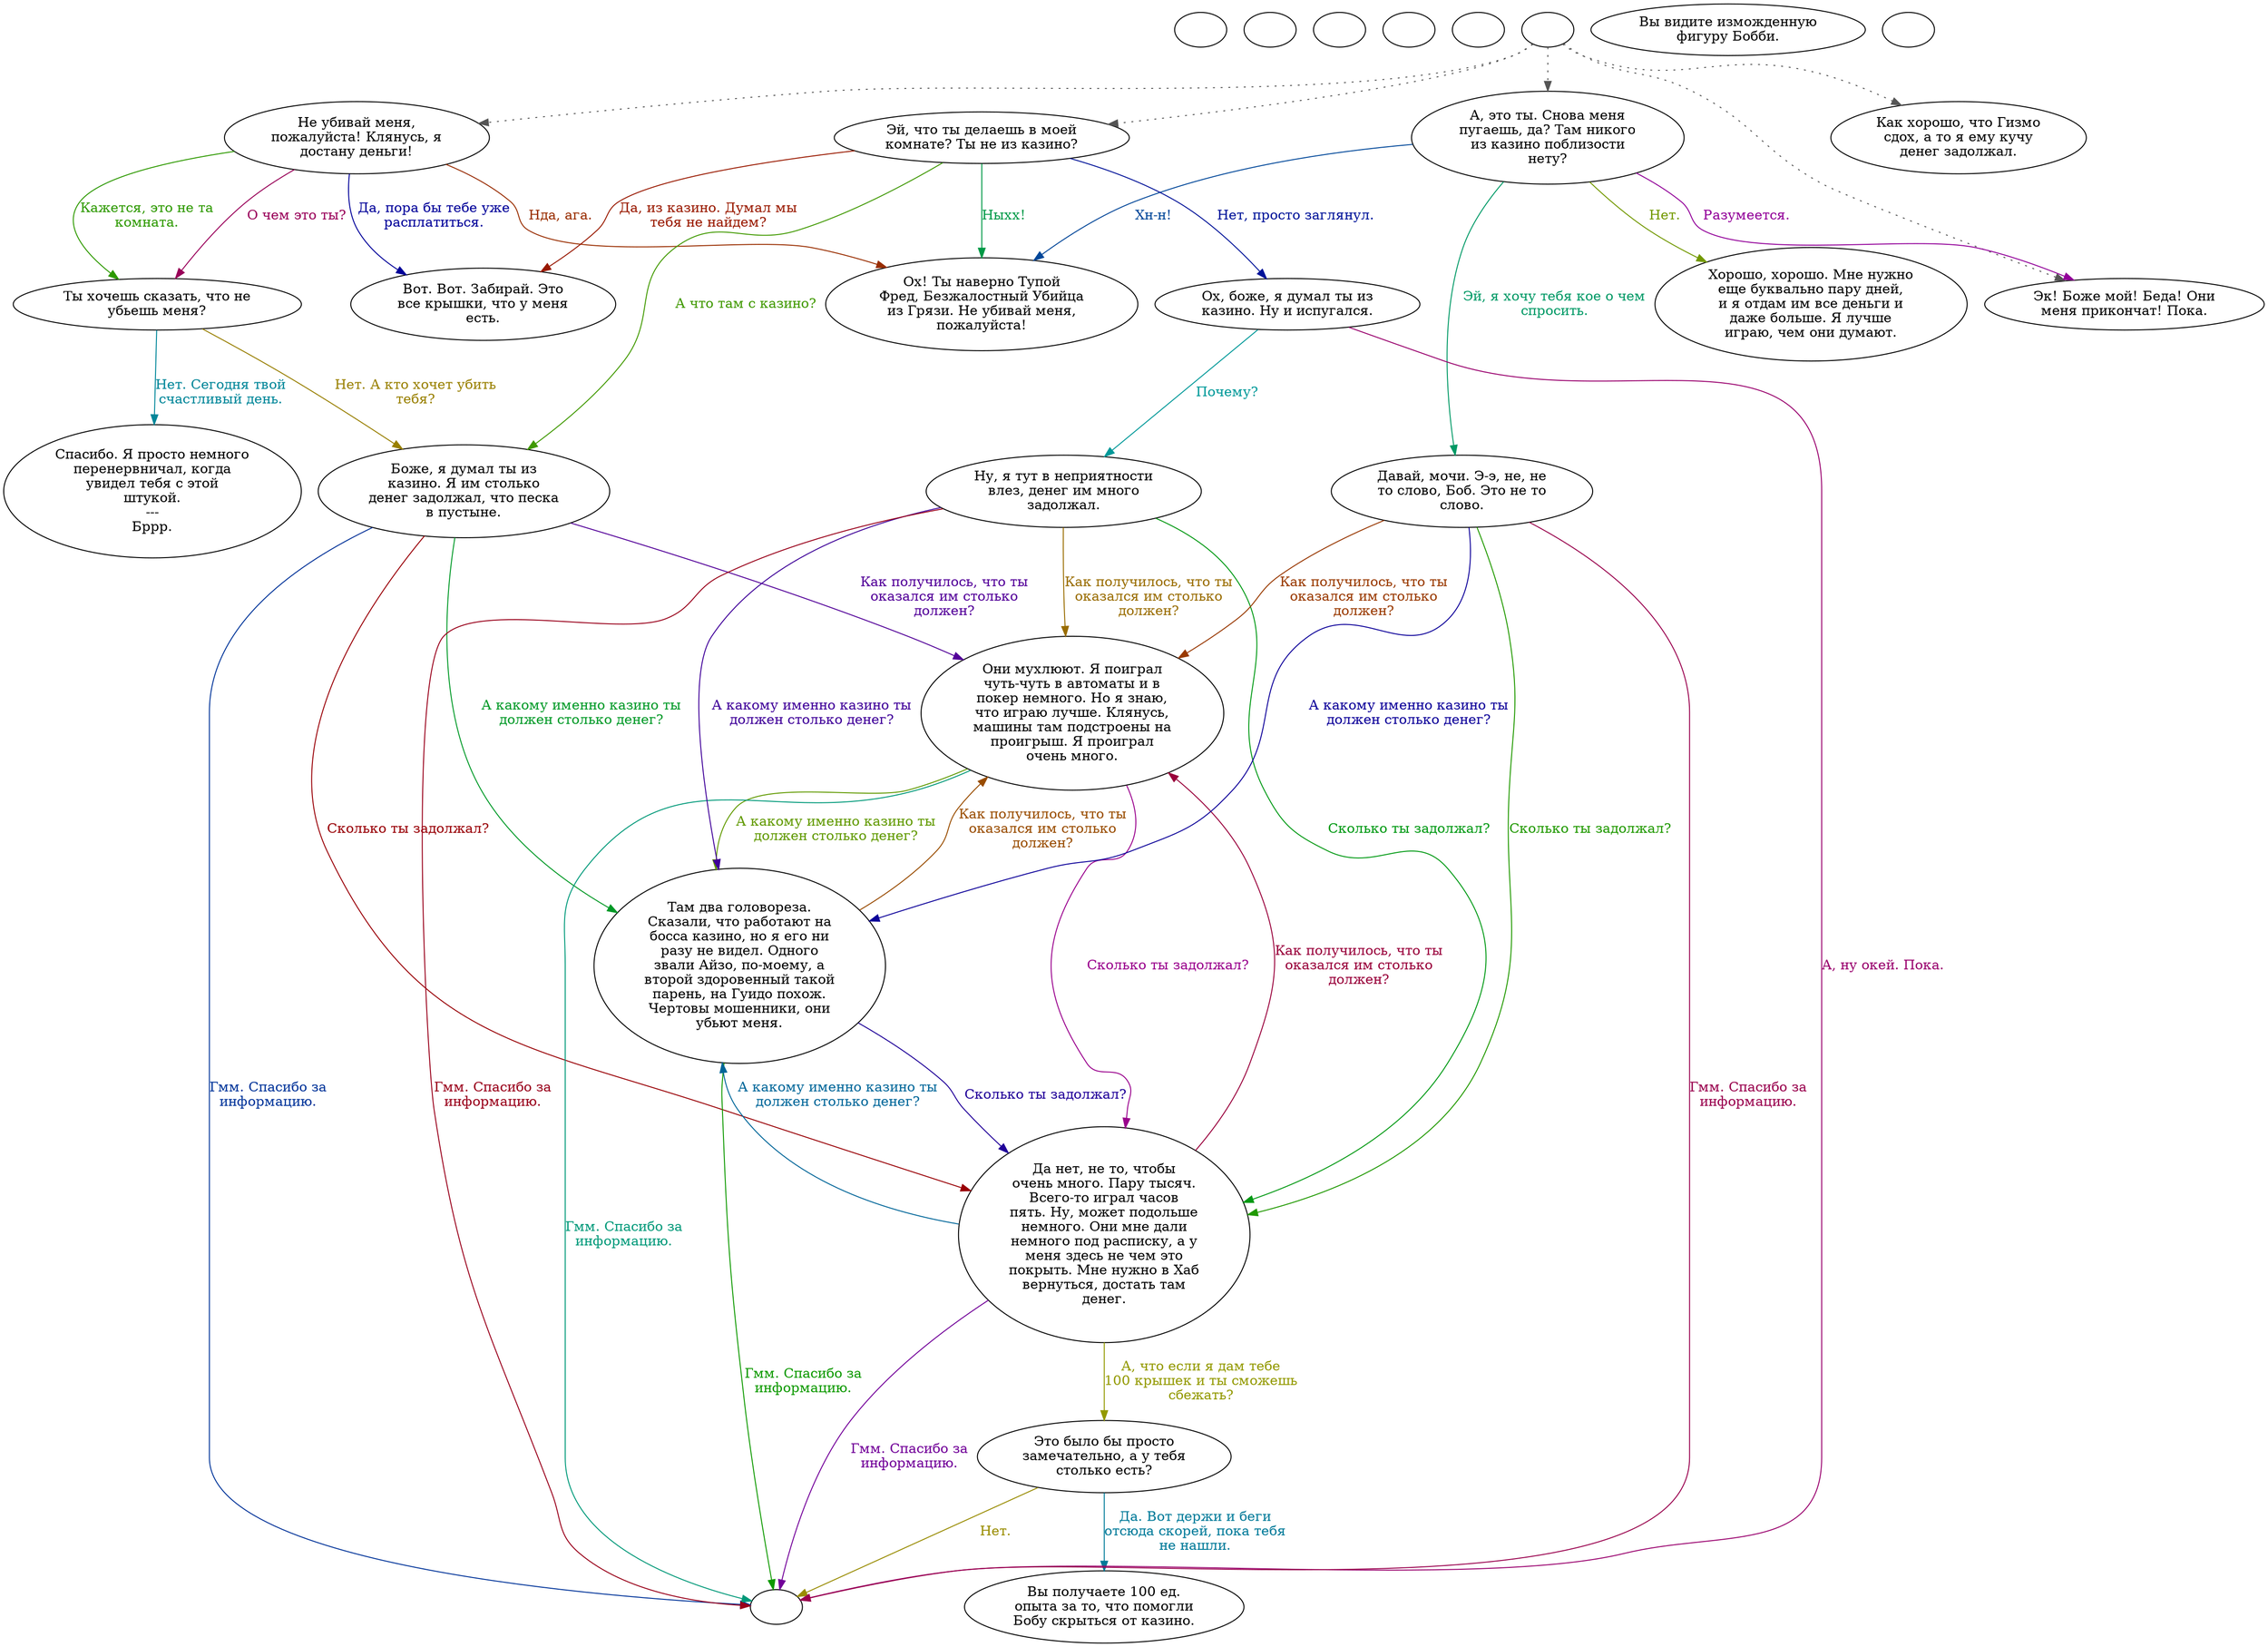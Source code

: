 digraph jtbob {
  "start" [style=filled       fillcolor="#FFFFFF"       color="#000000"]
  "start" [label=""]
  "critter_p_proc" [style=filled       fillcolor="#FFFFFF"       color="#000000"]
  "critter_p_proc" [label=""]
  "damage_p_proc" [style=filled       fillcolor="#FFFFFF"       color="#000000"]
  "damage_p_proc" [label=""]
  "pickup_p_proc" [style=filled       fillcolor="#FFFFFF"       color="#000000"]
  "pickup_p_proc" [label=""]
  "destroy_p_proc" [style=filled       fillcolor="#FFFFFF"       color="#000000"]
  "destroy_p_proc" [label=""]
  "talk_p_proc" [style=filled       fillcolor="#FFFFFF"       color="#000000"]
  "talk_p_proc" -> "bob15" [style=dotted color="#555555"]
  "talk_p_proc" -> "bob9" [style=dotted color="#555555"]
  "talk_p_proc" -> "bob0" [style=dotted color="#555555"]
  "talk_p_proc" -> "bob13" [style=dotted color="#555555"]
  "talk_p_proc" -> "bob10" [style=dotted color="#555555"]
  "talk_p_proc" [label=""]
  "look_at_p_proc" [style=filled       fillcolor="#FFFFFF"       color="#000000"]
  "look_at_p_proc" [label="Вы видите изможденную\nфигуру Бобби."]
  "map_enter_p_proc" [style=filled       fillcolor="#FFFFFF"       color="#000000"]
  "map_enter_p_proc" [label=""]
  "bob0" [style=filled       fillcolor="#FFFFFF"       color="#000000"]
  "bob0" [label="Не убивай меня,\nпожалуйста! Клянусь, я\nдостану деньги!"]
  "bob0" -> "bob1" [label="Нда, ага." color="#992D00" fontcolor="#992D00"]
  "bob0" -> "bob2" [label="Да, пора бы тебе уже\nрасплатиться." color="#000099" fontcolor="#000099"]
  "bob0" -> "bob3" [label="Кажется, это не та\nкомната." color="#2D9900" fontcolor="#2D9900"]
  "bob0" -> "bob3" [label="О чем это ты?" color="#990059" fontcolor="#990059"]
  "bob1" [style=filled       fillcolor="#FFFFFF"       color="#000000"]
  "bob1" [label="Ох! Ты наверно Тупой\nФред, Безжалостный Убийца\nиз Грязи. Не убивай меня,\nпожалуйста!"]
  "bob2" [style=filled       fillcolor="#FFFFFF"       color="#000000"]
  "bob2" [label="Вот. Вот. Забирай. Это\nвсе крышки, что у меня\nесть."]
  "bob3" [style=filled       fillcolor="#FFFFFF"       color="#000000"]
  "bob3" [label="Ты хочешь сказать, что не\nубьешь меня?"]
  "bob3" -> "bob4" [label="Нет. Сегодня твой\nсчастливый день." color="#008699" fontcolor="#008699"]
  "bob3" -> "bob5" [label="Нет. А кто хочет убить\nтебя?" color="#998000" fontcolor="#998000"]
  "bob4" [style=filled       fillcolor="#FFFFFF"       color="#000000"]
  "bob4" [label="Спасибо. Я просто немного\nперенервничал, когда\nувидел тебя с этой\nштукой.\n---\nБррр."]
  "bob5" [style=filled       fillcolor="#FFFFFF"       color="#000000"]
  "bob5" [label="Боже, я думал ты из\nказино. Я им столько\nденег задолжал, что песка\nв пустыне."]
  "bob5" -> "bob6" [label="Как получилось, что ты\nоказался им столько\nдолжен?" color="#530099" fontcolor="#530099"]
  "bob5" -> "bob7" [label="А какому именно казино ты\nдолжен столько денег?" color="#009926" fontcolor="#009926"]
  "bob5" -> "bob8" [label="Сколько ты задолжал?" color="#990006" fontcolor="#990006"]
  "bob5" -> "bobend" [label="Гмм. Спасибо за\nинформацию." color="#003399" fontcolor="#003399"]
  "bob6" [style=filled       fillcolor="#FFFFFF"       color="#000000"]
  "bob6" [label="Они мухлюют. Я поиграл\nчуть-чуть в автоматы и в\nпокер немного. Но я знаю,\nчто играю лучше. Клянусь,\nмашины там подстроены на\nпроигрыш. Я проиграл\nочень много."]
  "bob6" -> "bob7" [label="А какому именно казино ты\nдолжен столько денег?" color="#609900" fontcolor="#609900"]
  "bob6" -> "bob8" [label="Сколько ты задолжал?" color="#99008C" fontcolor="#99008C"]
  "bob6" -> "bobend" [label="Гмм. Спасибо за\nинформацию." color="#009979" fontcolor="#009979"]
  "bob7" [style=filled       fillcolor="#FFFFFF"       color="#000000"]
  "bob7" [label="Там два головореза.\nСказали, что работают на\nбосса казино, но я его ни\nразу не видел. Одного\nзвали Айзо, по-моему, а\nвторой здоровенный такой\nпарень, на Гуидо похож.\nЧертовы мошенники, они\nубьют меня."]
  "bob7" -> "bob6" [label="Как получилось, что ты\nоказался им столько\nдолжен?" color="#994C00" fontcolor="#994C00"]
  "bob7" -> "bob8" [label="Сколько ты задолжал?" color="#200099" fontcolor="#200099"]
  "bob7" -> "bobend" [label="Гмм. Спасибо за\nинформацию." color="#0D9900" fontcolor="#0D9900"]
  "bob8" [style=filled       fillcolor="#FFFFFF"       color="#000000"]
  "bob8" [label="Да нет, не то, чтобы\nочень много. Пару тысяч.\nВсего-то играл часов\nпять. Ну, может подольше\nнемного. Они мне дали\nнемного под расписку, а у\nменя здесь не чем это\nпокрыть. Мне нужно в Хаб\nвернуться, достать там\nденег."]
  "bob8" -> "bob6" [label="Как получилось, что ты\nоказался им столько\nдолжен?" color="#99003A" fontcolor="#99003A"]
  "bob8" -> "bob7" [label="А какому именно казино ты\nдолжен столько денег?" color="#006699" fontcolor="#006699"]
  "bob8" -> "bob17" [label="А, что если я дам тебе\n100 крышек и ты сможешь\nсбежать?" color="#939900" fontcolor="#939900"]
  "bob8" -> "bobend" [label="Гмм. Спасибо за\nинформацию." color="#720099" fontcolor="#720099"]
  "bob9" [style=filled       fillcolor="#FFFFFF"       color="#000000"]
  "bob9" [label="Как хорошо, что Гизмо\nсдох, а то я ему кучу\nденег задолжал."]
  "bob10" [style=filled       fillcolor="#FFFFFF"       color="#000000"]
  "bob10" [label="Эй, что ты делаешь в моей\nкомнате? Ты не из казино?"]
  "bob10" -> "bob1" [label="Ныхх!" color="#009946" fontcolor="#009946"]
  "bob10" -> "bob2" [label="Да, из казино. Думал мы\nтебя не найдем?" color="#991900" fontcolor="#991900"]
  "bob10" -> "bob11" [label="Нет, просто заглянул." color="#001399" fontcolor="#001399"]
  "bob10" -> "bob5" [label="А что там с казино?" color="#409900" fontcolor="#409900"]
  "bob11" [style=filled       fillcolor="#FFFFFF"       color="#000000"]
  "bob11" [label="Ох, боже, я думал ты из\nказино. Ну и испугался."]
  "bob11" -> "bobend" [label="А, ну окей. Пока." color="#99006D" fontcolor="#99006D"]
  "bob11" -> "bob12" [label="Почему?" color="#009999" fontcolor="#009999"]
  "bob12" [style=filled       fillcolor="#FFFFFF"       color="#000000"]
  "bob12" [label="Ну, я тут в неприятности\nвлез, денег им много\nзадолжал."]
  "bob12" -> "bob6" [label="Как получилось, что ты\nоказался им столько\nдолжен?" color="#996C00" fontcolor="#996C00"]
  "bob12" -> "bob7" [label="А какому именно казино ты\nдолжен столько денег?" color="#3F0099" fontcolor="#3F0099"]
  "bob12" -> "bob8" [label="Сколько ты задолжал?" color="#009913" fontcolor="#009913"]
  "bob12" -> "bobend" [label="Гмм. Спасибо за\nинформацию." color="#99001A" fontcolor="#99001A"]
  "bob13" [style=filled       fillcolor="#FFFFFF"       color="#000000"]
  "bob13" [label="А, это ты. Снова меня\nпугаешь, да? Там никого\nиз казино поблизости\nнету?"]
  "bob13" -> "bob1" [label="Хн-н!" color="#004799" fontcolor="#004799"]
  "bob13" -> "bob14" [label="Нет." color="#739900" fontcolor="#739900"]
  "bob13" -> "bob15" [label="Разумеется." color="#920099" fontcolor="#920099"]
  "bob13" -> "bob16" [label="Эй, я хочу тебя кое о чем\nспросить." color="#009965" fontcolor="#009965"]
  "bob14" [style=filled       fillcolor="#FFFFFF"       color="#000000"]
  "bob14" [label="Хорошо, хорошо. Мне нужно\nеще буквально пару дней,\nи я отдам им все деньги и\nдаже больше. Я лучше\nиграю, чем они думают."]
  "bob15" [style=filled       fillcolor="#FFFFFF"       color="#000000"]
  "bob15" [label="Эк! Боже мой! Беда! Они\nменя прикончат! Пока."]
  "bob16" [style=filled       fillcolor="#FFFFFF"       color="#000000"]
  "bob16" [label="Давай, мочи. Э-э, не, не\nто слово, Боб. Это не то\nслово."]
  "bob16" -> "bob6" [label="Как получилось, что ты\nоказался им столько\nдолжен?" color="#993900" fontcolor="#993900"]
  "bob16" -> "bob7" [label="А какому именно казино ты\nдолжен столько денег?" color="#0C0099" fontcolor="#0C0099"]
  "bob16" -> "bob8" [label="Сколько ты задолжал?" color="#209900" fontcolor="#209900"]
  "bob16" -> "bobend" [label="Гмм. Спасибо за\nинформацию." color="#99004D" fontcolor="#99004D"]
  "bob17" [style=filled       fillcolor="#FFFFFF"       color="#000000"]
  "bob17" [label="Это было бы просто\nзамечательно, а у тебя\nстолько есть?"]
  "bob17" -> "bob18" [label="Да. Вот держи и беги\nотсюда скорей, пока тебя\nне нашли." color="#007A99" fontcolor="#007A99"]
  "bob17" -> "bobend" [label="Нет." color="#998C00" fontcolor="#998C00"]
  "bob18" [style=filled       fillcolor="#FFFFFF"       color="#000000"]
  "bob18" [label="Вы получаете 100 ед.\nопыта за то, что помогли\nБобу скрыться от казино."]
  "bobend" [style=filled       fillcolor="#FFFFFF"       color="#000000"]
  "bobend" [label=""]
}